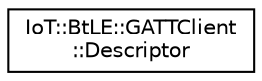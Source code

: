 digraph "Graphical Class Hierarchy"
{
 // LATEX_PDF_SIZE
  edge [fontname="Helvetica",fontsize="10",labelfontname="Helvetica",labelfontsize="10"];
  node [fontname="Helvetica",fontsize="10",shape=record];
  rankdir="LR";
  Node0 [label="IoT::BtLE::GATTClient\l::Descriptor",height=0.2,width=0.4,color="black", fillcolor="white", style="filled",URL="$structIoT_1_1BtLE_1_1GATTClient_1_1Descriptor.html",tooltip="Handle Descriptor."];
}
